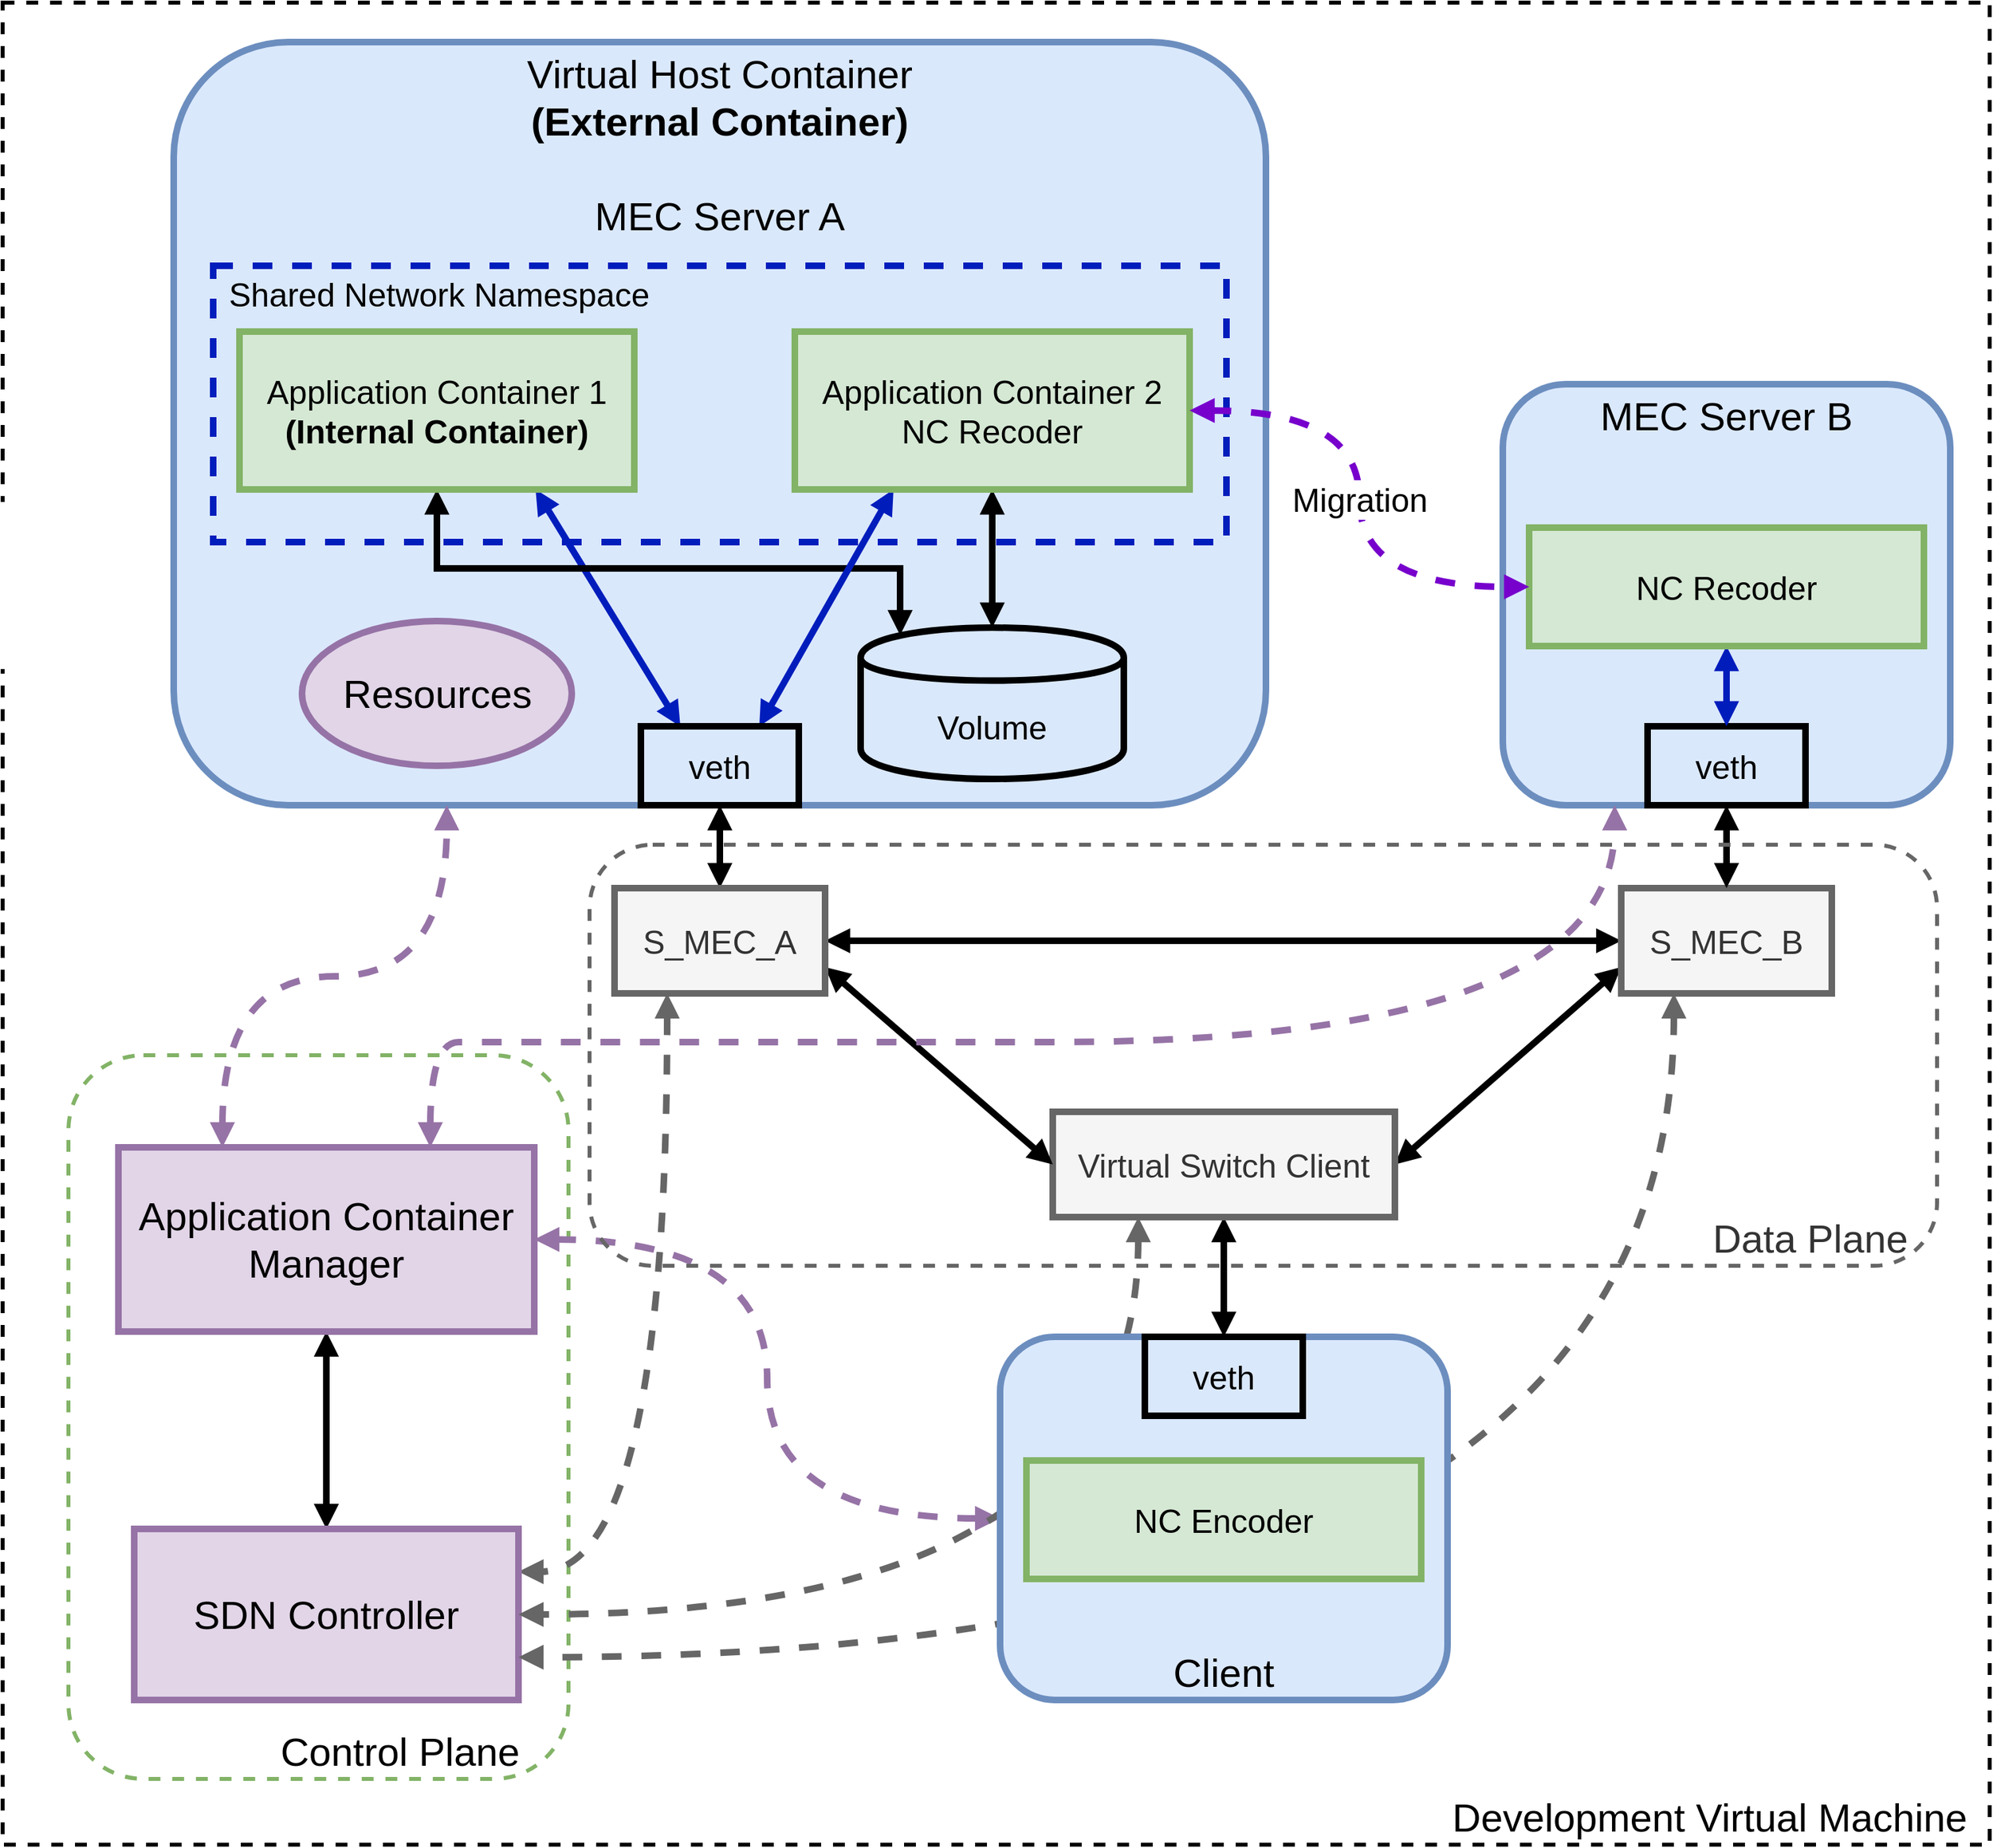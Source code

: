 <mxfile version="11.1.4" type="device"><diagram id="UK4vH6KqUSHwULCyYFm8" name="Page-1"><mxGraphModel dx="3220" dy="1373" grid="1" gridSize="10" guides="1" tooltips="1" connect="1" arrows="1" fold="1" page="1" pageScale="1" pageWidth="850" pageHeight="1100" math="0" shadow="0"><root><mxCell id="0"/><mxCell id="1" parent="0"/><mxCell id="ZsL3YmEdyvMF9DGi6_48-77" value="Development Virtual Machine" style="rounded=0;whiteSpace=wrap;html=1;dashed=1;strokeWidth=3;fillColor=none;fontSize=30;fontColor=#000000;align=right;verticalAlign=bottom;spacingRight=15;" vertex="1" parent="1"><mxGeometry x="-20" y="50" width="1510" height="1400" as="geometry"/></mxCell><mxCell id="ZsL3YmEdyvMF9DGi6_48-74" value="Control Plane" style="rounded=1;whiteSpace=wrap;html=1;strokeWidth=3;fillColor=none;fontSize=30;align=right;dashed=1;verticalAlign=bottom;strokeColor=#82b366;spacingRight=35;" vertex="1" parent="1"><mxGeometry x="30" y="850" width="380" height="550" as="geometry"/></mxCell><mxCell id="v9CSVOKA1nB6ONaWN0pN-2" value="Virtual Host Container&lt;br&gt;&lt;b&gt;(External Container)&lt;/b&gt;&lt;br&gt;&lt;br&gt;MEC Server A" style="rounded=1;whiteSpace=wrap;html=1;strokeWidth=5;fillColor=#dae8fc;strokeColor=#6c8ebf;verticalAlign=top;fontSize=30;" parent="1" vertex="1"><mxGeometry x="110" y="80" width="830" height="580" as="geometry"/></mxCell><mxCell id="ZsL3YmEdyvMF9DGi6_48-2" value="Shared Network Namespace" style="rounded=0;whiteSpace=wrap;html=1;strokeWidth=5;fontSize=25;fillColor=none;strokeColor=#001DBC;labelPosition=center;verticalLabelPosition=middle;align=left;verticalAlign=top;dashed=1;fontColor=#000000;spacingLeft=10;" vertex="1" parent="1"><mxGeometry x="140" y="250" width="770" height="210" as="geometry"/></mxCell><mxCell id="ZsL3YmEdyvMF9DGi6_48-17" style="rounded=0;orthogonalLoop=1;jettySize=auto;html=1;exitX=0.75;exitY=1;exitDx=0;exitDy=0;entryX=0.25;entryY=0;entryDx=0;entryDy=0;startArrow=block;startFill=1;endArrow=block;endFill=1;strokeColor=#001DBC;strokeWidth=5;fontSize=30;fontColor=#000000;fillColor=#0050ef;" edge="1" parent="1" source="v9CSVOKA1nB6ONaWN0pN-7" target="ZsL3YmEdyvMF9DGi6_48-8"><mxGeometry relative="1" as="geometry"/></mxCell><mxCell id="ZsL3YmEdyvMF9DGi6_48-24" style="edgeStyle=orthogonalEdgeStyle;rounded=0;orthogonalLoop=1;jettySize=auto;html=1;exitX=0.5;exitY=1;exitDx=0;exitDy=0;entryX=0.15;entryY=0.05;entryDx=0;entryDy=0;entryPerimeter=0;startArrow=block;startFill=1;endArrow=block;endFill=1;strokeColor=#000000;strokeWidth=5;fontSize=30;fontColor=#000000;" edge="1" parent="1" source="v9CSVOKA1nB6ONaWN0pN-7" target="ZsL3YmEdyvMF9DGi6_48-3"><mxGeometry relative="1" as="geometry"><Array as="points"><mxPoint x="310" y="480"/><mxPoint x="662" y="480"/></Array></mxGeometry></mxCell><mxCell id="v9CSVOKA1nB6ONaWN0pN-7" value="Application Container 1&lt;br style=&quot;font-size: 25px&quot;&gt;&lt;b&gt;(Internal Container)&lt;/b&gt;" style="rounded=0;whiteSpace=wrap;html=1;strokeWidth=5;fontSize=25;fillColor=#d5e8d4;strokeColor=#82b366;" parent="1" vertex="1"><mxGeometry x="160" y="300" width="300" height="120" as="geometry"/></mxCell><mxCell id="ZsL3YmEdyvMF9DGi6_48-5" style="edgeStyle=none;rounded=0;orthogonalLoop=1;jettySize=auto;html=1;exitX=0.5;exitY=1;exitDx=0;exitDy=0;endArrow=block;endFill=1;strokeWidth=5;fontSize=25;fillColor=#0050ef;strokeColor=#000000;startArrow=block;startFill=1;" edge="1" parent="1" source="ZsL3YmEdyvMF9DGi6_48-1" target="ZsL3YmEdyvMF9DGi6_48-3"><mxGeometry relative="1" as="geometry"/></mxCell><mxCell id="ZsL3YmEdyvMF9DGi6_48-18" style="edgeStyle=none;rounded=0;orthogonalLoop=1;jettySize=auto;html=1;exitX=0.25;exitY=1;exitDx=0;exitDy=0;entryX=0.75;entryY=0;entryDx=0;entryDy=0;startArrow=block;startFill=1;endArrow=block;endFill=1;strokeColor=#001DBC;strokeWidth=5;fontSize=30;fontColor=#000000;fillColor=#0050ef;" edge="1" parent="1" source="ZsL3YmEdyvMF9DGi6_48-1" target="ZsL3YmEdyvMF9DGi6_48-8"><mxGeometry relative="1" as="geometry"/></mxCell><mxCell id="ZsL3YmEdyvMF9DGi6_48-1" value="Application Container 2&lt;br&gt;NC Recoder" style="rounded=0;whiteSpace=wrap;html=1;strokeWidth=5;fontSize=25;fillColor=#d5e8d4;strokeColor=#82b366;" vertex="1" parent="1"><mxGeometry x="582" y="300" width="300" height="120" as="geometry"/></mxCell><mxCell id="ZsL3YmEdyvMF9DGi6_48-3" value="Volume" style="shape=cylinder;whiteSpace=wrap;html=1;boundedLbl=1;backgroundOutline=1;rounded=0;strokeWidth=5;fillColor=none;fontSize=25;align=center;" vertex="1" parent="1"><mxGeometry x="632" y="525" width="200" height="115" as="geometry"/></mxCell><mxCell id="ZsL3YmEdyvMF9DGi6_48-57" style="edgeStyle=none;rounded=0;orthogonalLoop=1;jettySize=auto;html=1;exitX=0.5;exitY=1;exitDx=0;exitDy=0;entryX=0.5;entryY=0;entryDx=0;entryDy=0;startArrow=block;startFill=1;endArrow=block;endFill=1;strokeColor=#000000;strokeWidth=5;fontSize=25;fontColor=#000000;" edge="1" parent="1" source="ZsL3YmEdyvMF9DGi6_48-8" target="ZsL3YmEdyvMF9DGi6_48-41"><mxGeometry relative="1" as="geometry"/></mxCell><mxCell id="ZsL3YmEdyvMF9DGi6_48-8" value="veth" style="rounded=0;whiteSpace=wrap;html=1;strokeWidth=5;fillColor=none;fontSize=25;align=center;" vertex="1" parent="1"><mxGeometry x="465.0" y="600" width="120" height="60" as="geometry"/></mxCell><mxCell id="ZsL3YmEdyvMF9DGi6_48-19" value="Resources" style="ellipse;whiteSpace=wrap;html=1;rounded=0;strokeWidth=5;fillColor=#e1d5e7;fontSize=30;align=center;strokeColor=#9673a6;" vertex="1" parent="1"><mxGeometry x="207.5" y="520" width="205" height="110" as="geometry"/></mxCell><mxCell id="ZsL3YmEdyvMF9DGi6_48-54" style="edgeStyle=none;rounded=0;orthogonalLoop=1;jettySize=auto;html=1;exitX=0.5;exitY=1;exitDx=0;exitDy=0;entryX=0.5;entryY=0;entryDx=0;entryDy=0;startArrow=block;startFill=1;endArrow=block;endFill=1;strokeColor=#000000;strokeWidth=5;fontSize=25;fontColor=#000000;" edge="1" parent="1" source="ZsL3YmEdyvMF9DGi6_48-40" target="ZsL3YmEdyvMF9DGi6_48-36"><mxGeometry relative="1" as="geometry"/></mxCell><mxCell id="ZsL3YmEdyvMF9DGi6_48-56" style="edgeStyle=none;rounded=0;orthogonalLoop=1;jettySize=auto;html=1;exitX=1;exitY=0.5;exitDx=0;exitDy=0;entryX=0;entryY=0.75;entryDx=0;entryDy=0;startArrow=block;startFill=1;endArrow=block;endFill=1;strokeColor=#000000;strokeWidth=5;fontSize=25;fontColor=#000000;" edge="1" parent="1" source="ZsL3YmEdyvMF9DGi6_48-40" target="ZsL3YmEdyvMF9DGi6_48-43"><mxGeometry relative="1" as="geometry"/></mxCell><mxCell id="ZsL3YmEdyvMF9DGi6_48-40" value="Virtual Switch Client" style="rounded=0;whiteSpace=wrap;html=1;strokeWidth=5;fillColor=#f5f5f5;fontSize=25;fontColor=#333333;align=center;strokeColor=#666666;" vertex="1" parent="1"><mxGeometry x="778" y="893" width="260" height="80" as="geometry"/></mxCell><mxCell id="ZsL3YmEdyvMF9DGi6_48-44" value="" style="edgeStyle=none;rounded=0;orthogonalLoop=1;jettySize=auto;html=1;startArrow=block;startFill=1;endArrow=block;endFill=1;strokeColor=#000000;strokeWidth=5;fontSize=25;fontColor=#000000;fillColor=#f5f5f5;" edge="1" parent="1" source="ZsL3YmEdyvMF9DGi6_48-41" target="ZsL3YmEdyvMF9DGi6_48-43"><mxGeometry relative="1" as="geometry"/></mxCell><mxCell id="ZsL3YmEdyvMF9DGi6_48-55" style="edgeStyle=none;rounded=0;orthogonalLoop=1;jettySize=auto;html=1;exitX=1;exitY=0.75;exitDx=0;exitDy=0;entryX=0;entryY=0.5;entryDx=0;entryDy=0;startArrow=block;startFill=1;endArrow=block;endFill=1;strokeColor=#000000;strokeWidth=5;fontSize=25;fontColor=#000000;" edge="1" parent="1" source="ZsL3YmEdyvMF9DGi6_48-41" target="ZsL3YmEdyvMF9DGi6_48-40"><mxGeometry relative="1" as="geometry"/></mxCell><mxCell id="ZsL3YmEdyvMF9DGi6_48-69" style="edgeStyle=orthogonalEdgeStyle;curved=1;rounded=0;orthogonalLoop=1;jettySize=auto;html=1;exitX=0.25;exitY=1;exitDx=0;exitDy=0;entryX=1;entryY=0.25;entryDx=0;entryDy=0;dashed=1;startArrow=block;startFill=1;endArrow=block;endFill=1;strokeColor=#666666;strokeWidth=5;fontSize=30;fontColor=#000000;fillColor=#f5f5f5;" edge="1" parent="1" source="ZsL3YmEdyvMF9DGi6_48-41" target="ZsL3YmEdyvMF9DGi6_48-60"><mxGeometry relative="1" as="geometry"/></mxCell><mxCell id="ZsL3YmEdyvMF9DGi6_48-41" value="S_MEC_A" style="rounded=0;whiteSpace=wrap;html=1;strokeWidth=5;fillColor=#f5f5f5;fontSize=25;fontColor=#333333;align=center;strokeColor=#666666;" vertex="1" parent="1"><mxGeometry x="445" y="723" width="160" height="80" as="geometry"/></mxCell><mxCell id="ZsL3YmEdyvMF9DGi6_48-43" value="S_MEC_B" style="rounded=0;whiteSpace=wrap;html=1;strokeWidth=5;fillColor=#f5f5f5;fontSize=25;fontColor=#333333;align=center;strokeColor=#666666;" vertex="1" parent="1"><mxGeometry x="1210" y="723.0" width="160" height="80" as="geometry"/></mxCell><mxCell id="ZsL3YmEdyvMF9DGi6_48-45" value="MEC Server B" style="rounded=1;whiteSpace=wrap;html=1;strokeWidth=5;fillColor=#dae8fc;strokeColor=#6c8ebf;verticalAlign=top;fontSize=30;" vertex="1" parent="1"><mxGeometry x="1120" y="340.0" width="340" height="320" as="geometry"/></mxCell><mxCell id="ZsL3YmEdyvMF9DGi6_48-58" style="edgeStyle=none;rounded=0;orthogonalLoop=1;jettySize=auto;html=1;exitX=0.5;exitY=1;exitDx=0;exitDy=0;entryX=0.5;entryY=0;entryDx=0;entryDy=0;startArrow=block;startFill=1;endArrow=block;endFill=1;strokeColor=#000000;strokeWidth=5;fontSize=25;fontColor=#000000;" edge="1" parent="1" source="ZsL3YmEdyvMF9DGi6_48-46" target="ZsL3YmEdyvMF9DGi6_48-43"><mxGeometry relative="1" as="geometry"/></mxCell><mxCell id="ZsL3YmEdyvMF9DGi6_48-46" value="veth" style="rounded=0;whiteSpace=wrap;html=1;strokeWidth=5;fillColor=none;fontSize=25;align=center;" vertex="1" parent="1"><mxGeometry x="1230" y="600.0" width="120" height="60" as="geometry"/></mxCell><mxCell id="ZsL3YmEdyvMF9DGi6_48-47" style="edgeStyle=orthogonalEdgeStyle;rounded=0;orthogonalLoop=1;jettySize=auto;html=1;exitX=0.5;exitY=1;exitDx=0;exitDy=0;entryX=0.5;entryY=0;entryDx=0;entryDy=0;startArrow=block;startFill=1;endArrow=block;endFill=1;strokeColor=#001DBC;strokeWidth=5;fontSize=30;fontColor=#000000;fillColor=#0050ef;" edge="1" parent="1" source="ZsL3YmEdyvMF9DGi6_48-48" target="ZsL3YmEdyvMF9DGi6_48-46"><mxGeometry relative="1" as="geometry"/></mxCell><mxCell id="ZsL3YmEdyvMF9DGi6_48-48" value="NC Recoder" style="rounded=0;whiteSpace=wrap;html=1;strokeWidth=5;fontSize=25;fillColor=#d5e8d4;strokeColor=#82b366;" vertex="1" parent="1"><mxGeometry x="1140" y="449.0" width="300" height="90" as="geometry"/></mxCell><mxCell id="ZsL3YmEdyvMF9DGi6_48-59" value="Migration" style="edgeStyle=orthogonalEdgeStyle;rounded=0;orthogonalLoop=1;jettySize=auto;html=1;exitX=1;exitY=0.5;exitDx=0;exitDy=0;entryX=0;entryY=0.5;entryDx=0;entryDy=0;startArrow=block;startFill=1;endArrow=block;endFill=1;strokeColor=#7700CC;strokeWidth=5;fontSize=25;fontColor=#000000;curved=1;dashed=1;fillColor=#aa00ff;labelPosition=center;verticalLabelPosition=middle;align=center;verticalAlign=middle;" edge="1" parent="1" source="ZsL3YmEdyvMF9DGi6_48-1" target="ZsL3YmEdyvMF9DGi6_48-48"><mxGeometry relative="1" as="geometry"/></mxCell><mxCell id="ZsL3YmEdyvMF9DGi6_48-62" value="" style="rounded=0;orthogonalLoop=1;jettySize=auto;html=1;startArrow=block;startFill=1;endArrow=block;endFill=1;strokeColor=#000000;strokeWidth=5;fontSize=25;fontColor=#000000;" edge="1" parent="1" source="ZsL3YmEdyvMF9DGi6_48-60" target="ZsL3YmEdyvMF9DGi6_48-61"><mxGeometry relative="1" as="geometry"/></mxCell><mxCell id="ZsL3YmEdyvMF9DGi6_48-60" value="SDN Controller" style="rounded=0;whiteSpace=wrap;html=1;strokeWidth=5;fillColor=#e1d5e7;fontSize=30;align=center;strokeColor=#9673a6;" vertex="1" parent="1"><mxGeometry x="80" y="1210.0" width="292" height="130" as="geometry"/></mxCell><mxCell id="ZsL3YmEdyvMF9DGi6_48-70" style="edgeStyle=orthogonalEdgeStyle;curved=1;rounded=0;orthogonalLoop=1;jettySize=auto;html=1;exitX=0.25;exitY=0;exitDx=0;exitDy=0;entryX=0.25;entryY=1;entryDx=0;entryDy=0;dashed=1;startArrow=block;startFill=1;endArrow=block;endFill=1;strokeColor=#9673a6;strokeWidth=5;fontSize=30;fontColor=#000000;fillColor=#e1d5e7;" edge="1" parent="1" source="ZsL3YmEdyvMF9DGi6_48-61" target="v9CSVOKA1nB6ONaWN0pN-2"><mxGeometry relative="1" as="geometry"/></mxCell><mxCell id="ZsL3YmEdyvMF9DGi6_48-71" style="edgeStyle=orthogonalEdgeStyle;curved=1;rounded=0;orthogonalLoop=1;jettySize=auto;html=1;exitX=0.75;exitY=0;exitDx=0;exitDy=0;entryX=0.25;entryY=1;entryDx=0;entryDy=0;dashed=1;startArrow=block;startFill=1;endArrow=block;endFill=1;strokeColor=#9673a6;strokeWidth=5;fontSize=30;fontColor=#000000;fillColor=#e1d5e7;" edge="1" parent="1" source="ZsL3YmEdyvMF9DGi6_48-61" target="ZsL3YmEdyvMF9DGi6_48-45"><mxGeometry relative="1" as="geometry"><Array as="points"><mxPoint x="348" y="840"/><mxPoint x="1206" y="840"/></Array></mxGeometry></mxCell><mxCell id="ZsL3YmEdyvMF9DGi6_48-72" style="edgeStyle=orthogonalEdgeStyle;curved=1;rounded=0;orthogonalLoop=1;jettySize=auto;html=1;exitX=1;exitY=0.5;exitDx=0;exitDy=0;entryX=0;entryY=0.5;entryDx=0;entryDy=0;dashed=1;startArrow=block;startFill=1;endArrow=block;endFill=1;strokeColor=#9673a6;strokeWidth=5;fontSize=30;fontColor=#000000;fillColor=#e1d5e7;" edge="1" parent="1" source="ZsL3YmEdyvMF9DGi6_48-61" target="ZsL3YmEdyvMF9DGi6_48-25"><mxGeometry relative="1" as="geometry"/></mxCell><mxCell id="ZsL3YmEdyvMF9DGi6_48-61" value="Application Container&lt;br style=&quot;font-size: 30px;&quot;&gt;Manager" style="rounded=0;whiteSpace=wrap;html=1;strokeWidth=5;fillColor=#e1d5e7;fontSize=30;align=center;strokeColor=#9673a6;" vertex="1" parent="1"><mxGeometry x="68" y="920" width="316" height="140" as="geometry"/></mxCell><mxCell id="ZsL3YmEdyvMF9DGi6_48-66" style="edgeStyle=orthogonalEdgeStyle;curved=1;rounded=0;orthogonalLoop=1;jettySize=auto;html=1;exitX=0.25;exitY=1;exitDx=0;exitDy=0;entryX=1;entryY=0.5;entryDx=0;entryDy=0;dashed=1;startArrow=block;startFill=1;endArrow=block;endFill=1;strokeColor=#666666;strokeWidth=5;fontSize=30;fontColor=#000000;fillColor=#f5f5f5;" edge="1" parent="1" source="ZsL3YmEdyvMF9DGi6_48-40" target="ZsL3YmEdyvMF9DGi6_48-60"><mxGeometry relative="1" as="geometry"/></mxCell><mxCell id="ZsL3YmEdyvMF9DGi6_48-67" style="edgeStyle=orthogonalEdgeStyle;curved=1;rounded=0;orthogonalLoop=1;jettySize=auto;html=1;exitX=0.25;exitY=1;exitDx=0;exitDy=0;entryX=1;entryY=0.75;entryDx=0;entryDy=0;dashed=1;startArrow=block;startFill=1;endArrow=block;endFill=1;strokeColor=#666666;strokeWidth=5;fontSize=30;fontColor=#000000;fillColor=#f5f5f5;" edge="1" parent="1" source="ZsL3YmEdyvMF9DGi6_48-43" target="ZsL3YmEdyvMF9DGi6_48-60"><mxGeometry relative="1" as="geometry"/></mxCell><mxCell id="ZsL3YmEdyvMF9DGi6_48-25" value="Client" style="rounded=1;whiteSpace=wrap;html=1;strokeWidth=5;fillColor=#dae8fc;strokeColor=#6c8ebf;verticalAlign=bottom;fontSize=30;" vertex="1" parent="1"><mxGeometry x="738" y="1064.0" width="340" height="276" as="geometry"/></mxCell><mxCell id="ZsL3YmEdyvMF9DGi6_48-36" value="veth" style="rounded=0;whiteSpace=wrap;html=1;strokeWidth=5;fillColor=none;fontSize=25;align=center;" vertex="1" parent="1"><mxGeometry x="848.0" y="1064.0" width="120" height="60" as="geometry"/></mxCell><mxCell id="ZsL3YmEdyvMF9DGi6_48-37" value="NC Encoder" style="rounded=0;whiteSpace=wrap;html=1;strokeWidth=5;fontSize=25;fillColor=#d5e8d4;strokeColor=#82b366;" vertex="1" parent="1"><mxGeometry x="758" y="1158.0" width="300" height="90" as="geometry"/></mxCell><mxCell id="ZsL3YmEdyvMF9DGi6_48-73" value="Data Plane" style="rounded=1;whiteSpace=wrap;html=1;strokeWidth=3;fillColor=none;fontSize=30;fontColor=#333333;align=right;dashed=1;verticalAlign=bottom;strokeColor=#666666;spacingLeft=0;spacingRight=20;" vertex="1" parent="1"><mxGeometry x="426" y="690" width="1024" height="320" as="geometry"/></mxCell></root></mxGraphModel></diagram></mxfile>